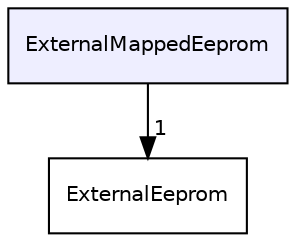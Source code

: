 digraph "ExternalMappedEeprom" {
  compound=true
  node [ fontsize="10", fontname="Helvetica"];
  edge [ labelfontsize="10", labelfontname="Helvetica"];
  dir_5faa6c430adab6d8b38fc7d1c430c56b [shape=box, label="ExternalMappedEeprom", style="filled", fillcolor="#eeeeff", pencolor="black", URL="dir_5faa6c430adab6d8b38fc7d1c430c56b.html"];
  dir_1ff7961a0798ffb140497523433f67bb [shape=box label="ExternalEeprom" URL="dir_1ff7961a0798ffb140497523433f67bb.html"];
  dir_5faa6c430adab6d8b38fc7d1c430c56b->dir_1ff7961a0798ffb140497523433f67bb [headlabel="1", labeldistance=1.5 headhref="dir_000005_000003.html"];
}
